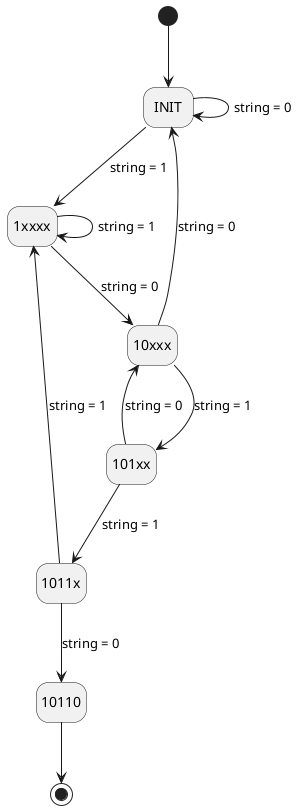 @startuml string_recognize_fsm

Hide empty description

[*] --> INIT
INIT --> 1xxxx : string = 1
INIT --> INIT : string = 0
1xxxx --> 10xxx : string = 0
1xxxx --> 1xxxx : string = 1
10xxx --> INIT : string = 0
10xxx --> 101xx : string = 1
101xx --> 10xxx : string = 0
101xx --> 1011x : string = 1
1011x --> 10110 : string = 0
1011x --> 1xxxx : string = 1
10110 --> [*]

@enduml